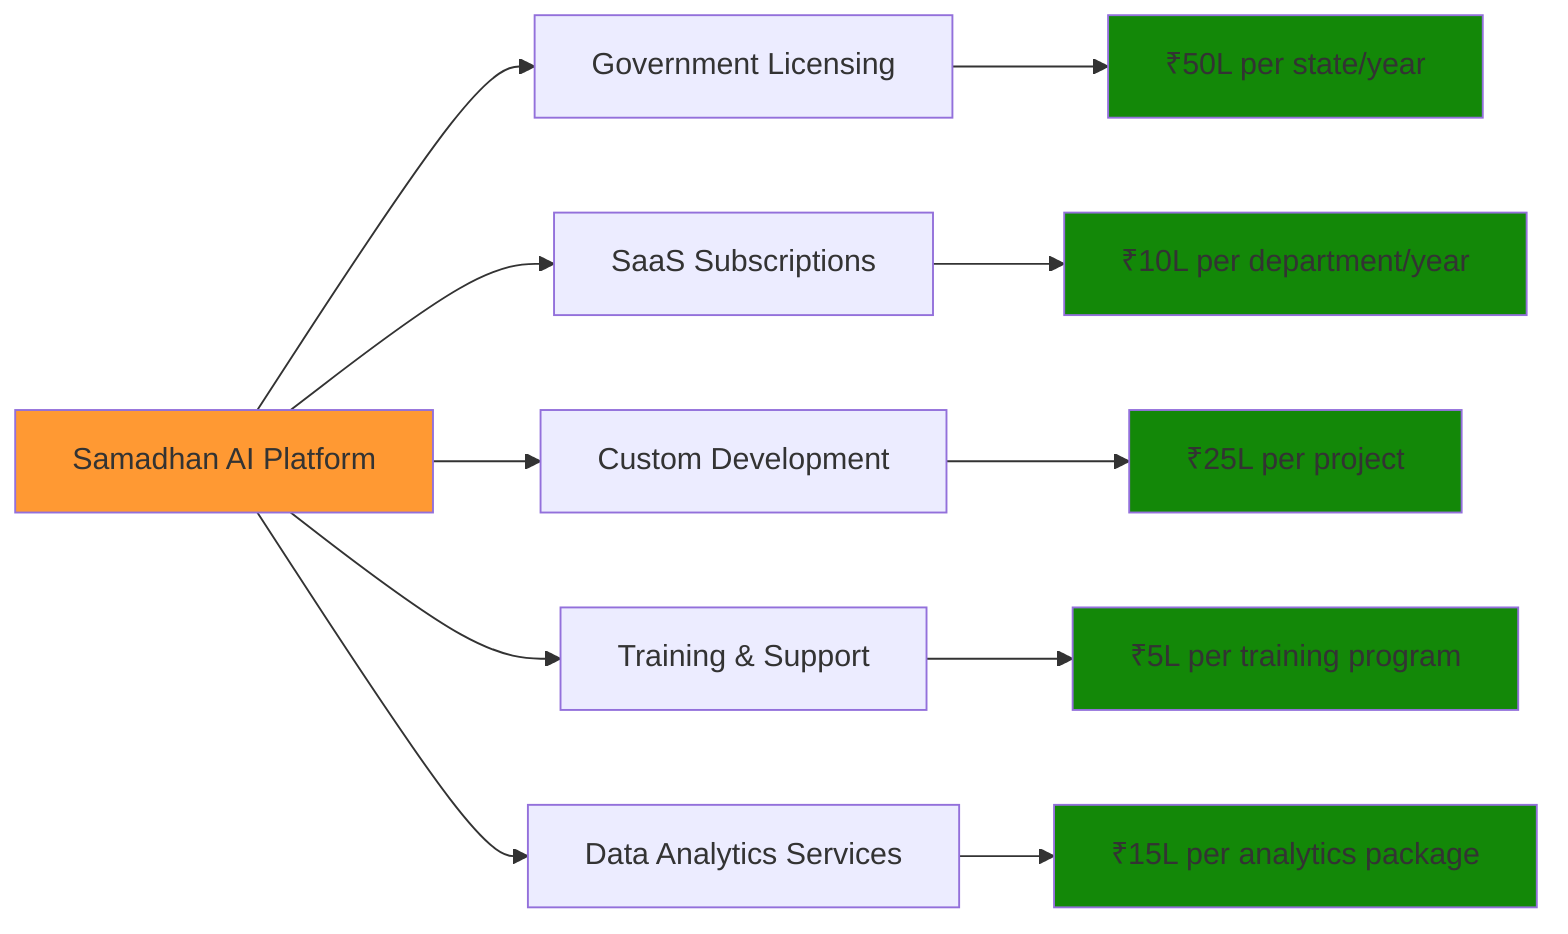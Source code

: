graph LR
    A[Samadhan AI Platform] --> B[Government Licensing]
    A --> C[SaaS Subscriptions]
    A --> D[Custom Development]
    A --> E[Training & Support]
    A --> F[Data Analytics Services]
    
    B --> G[₹50L per state/year]
    C --> H[₹10L per department/year]
    D --> I[₹25L per project]
    E --> J[₹5L per training program]
    F --> K[₹15L per analytics package]
    
    style A fill:#ff9933
    style G fill:#138808
    style H fill:#138808
    style I fill:#138808
    style J fill:#138808
    style K fill:#138808